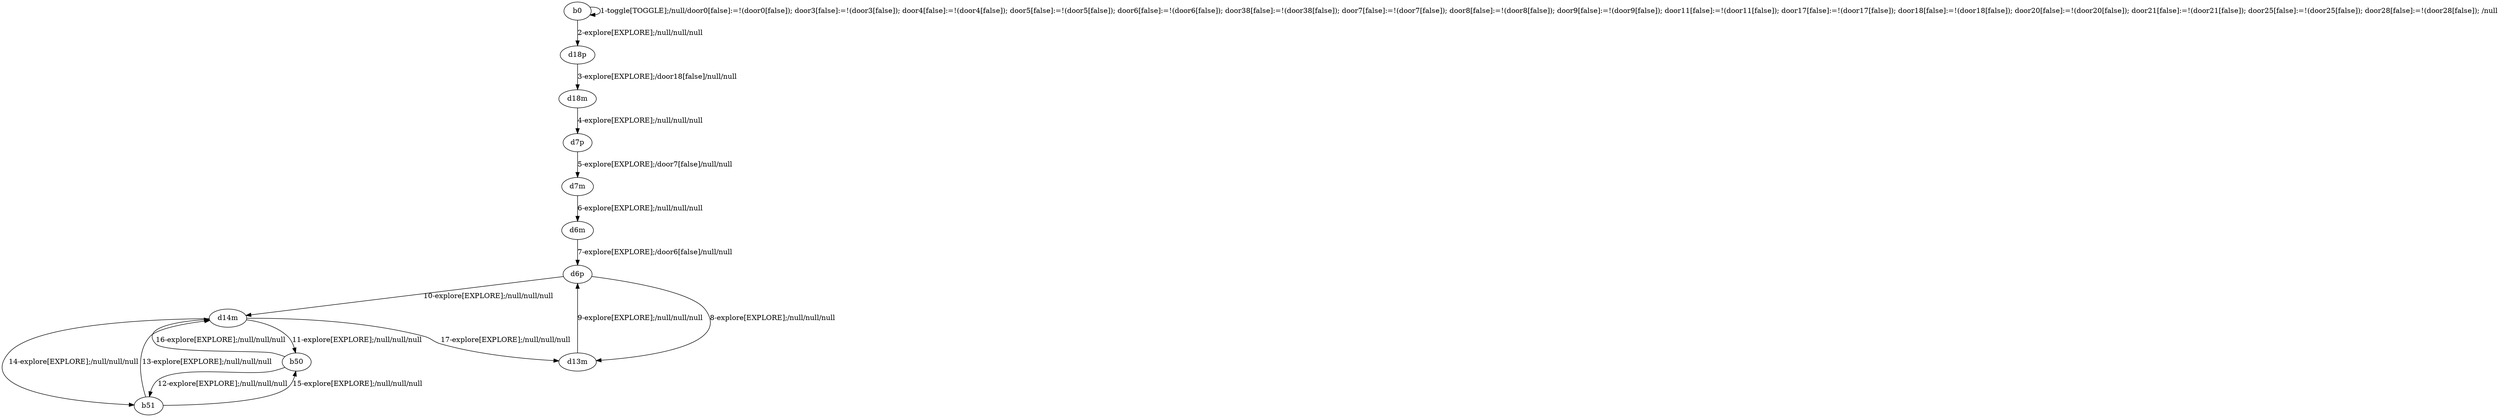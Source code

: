 # Total number of goals covered by this test: 4
# b50 --> b51
# b51 --> d14m
# b51 --> b50
# d14m --> b51

digraph g {
"b0" -> "b0" [label = "1-toggle[TOGGLE];/null/door0[false]:=!(door0[false]); door3[false]:=!(door3[false]); door4[false]:=!(door4[false]); door5[false]:=!(door5[false]); door6[false]:=!(door6[false]); door38[false]:=!(door38[false]); door7[false]:=!(door7[false]); door8[false]:=!(door8[false]); door9[false]:=!(door9[false]); door11[false]:=!(door11[false]); door17[false]:=!(door17[false]); door18[false]:=!(door18[false]); door20[false]:=!(door20[false]); door21[false]:=!(door21[false]); door25[false]:=!(door25[false]); door28[false]:=!(door28[false]); /null"];
"b0" -> "d18p" [label = "2-explore[EXPLORE];/null/null/null"];
"d18p" -> "d18m" [label = "3-explore[EXPLORE];/door18[false]/null/null"];
"d18m" -> "d7p" [label = "4-explore[EXPLORE];/null/null/null"];
"d7p" -> "d7m" [label = "5-explore[EXPLORE];/door7[false]/null/null"];
"d7m" -> "d6m" [label = "6-explore[EXPLORE];/null/null/null"];
"d6m" -> "d6p" [label = "7-explore[EXPLORE];/door6[false]/null/null"];
"d6p" -> "d13m" [label = "8-explore[EXPLORE];/null/null/null"];
"d13m" -> "d6p" [label = "9-explore[EXPLORE];/null/null/null"];
"d6p" -> "d14m" [label = "10-explore[EXPLORE];/null/null/null"];
"d14m" -> "b50" [label = "11-explore[EXPLORE];/null/null/null"];
"b50" -> "b51" [label = "12-explore[EXPLORE];/null/null/null"];
"b51" -> "d14m" [label = "13-explore[EXPLORE];/null/null/null"];
"d14m" -> "b51" [label = "14-explore[EXPLORE];/null/null/null"];
"b51" -> "b50" [label = "15-explore[EXPLORE];/null/null/null"];
"b50" -> "d14m" [label = "16-explore[EXPLORE];/null/null/null"];
"d14m" -> "d13m" [label = "17-explore[EXPLORE];/null/null/null"];
}